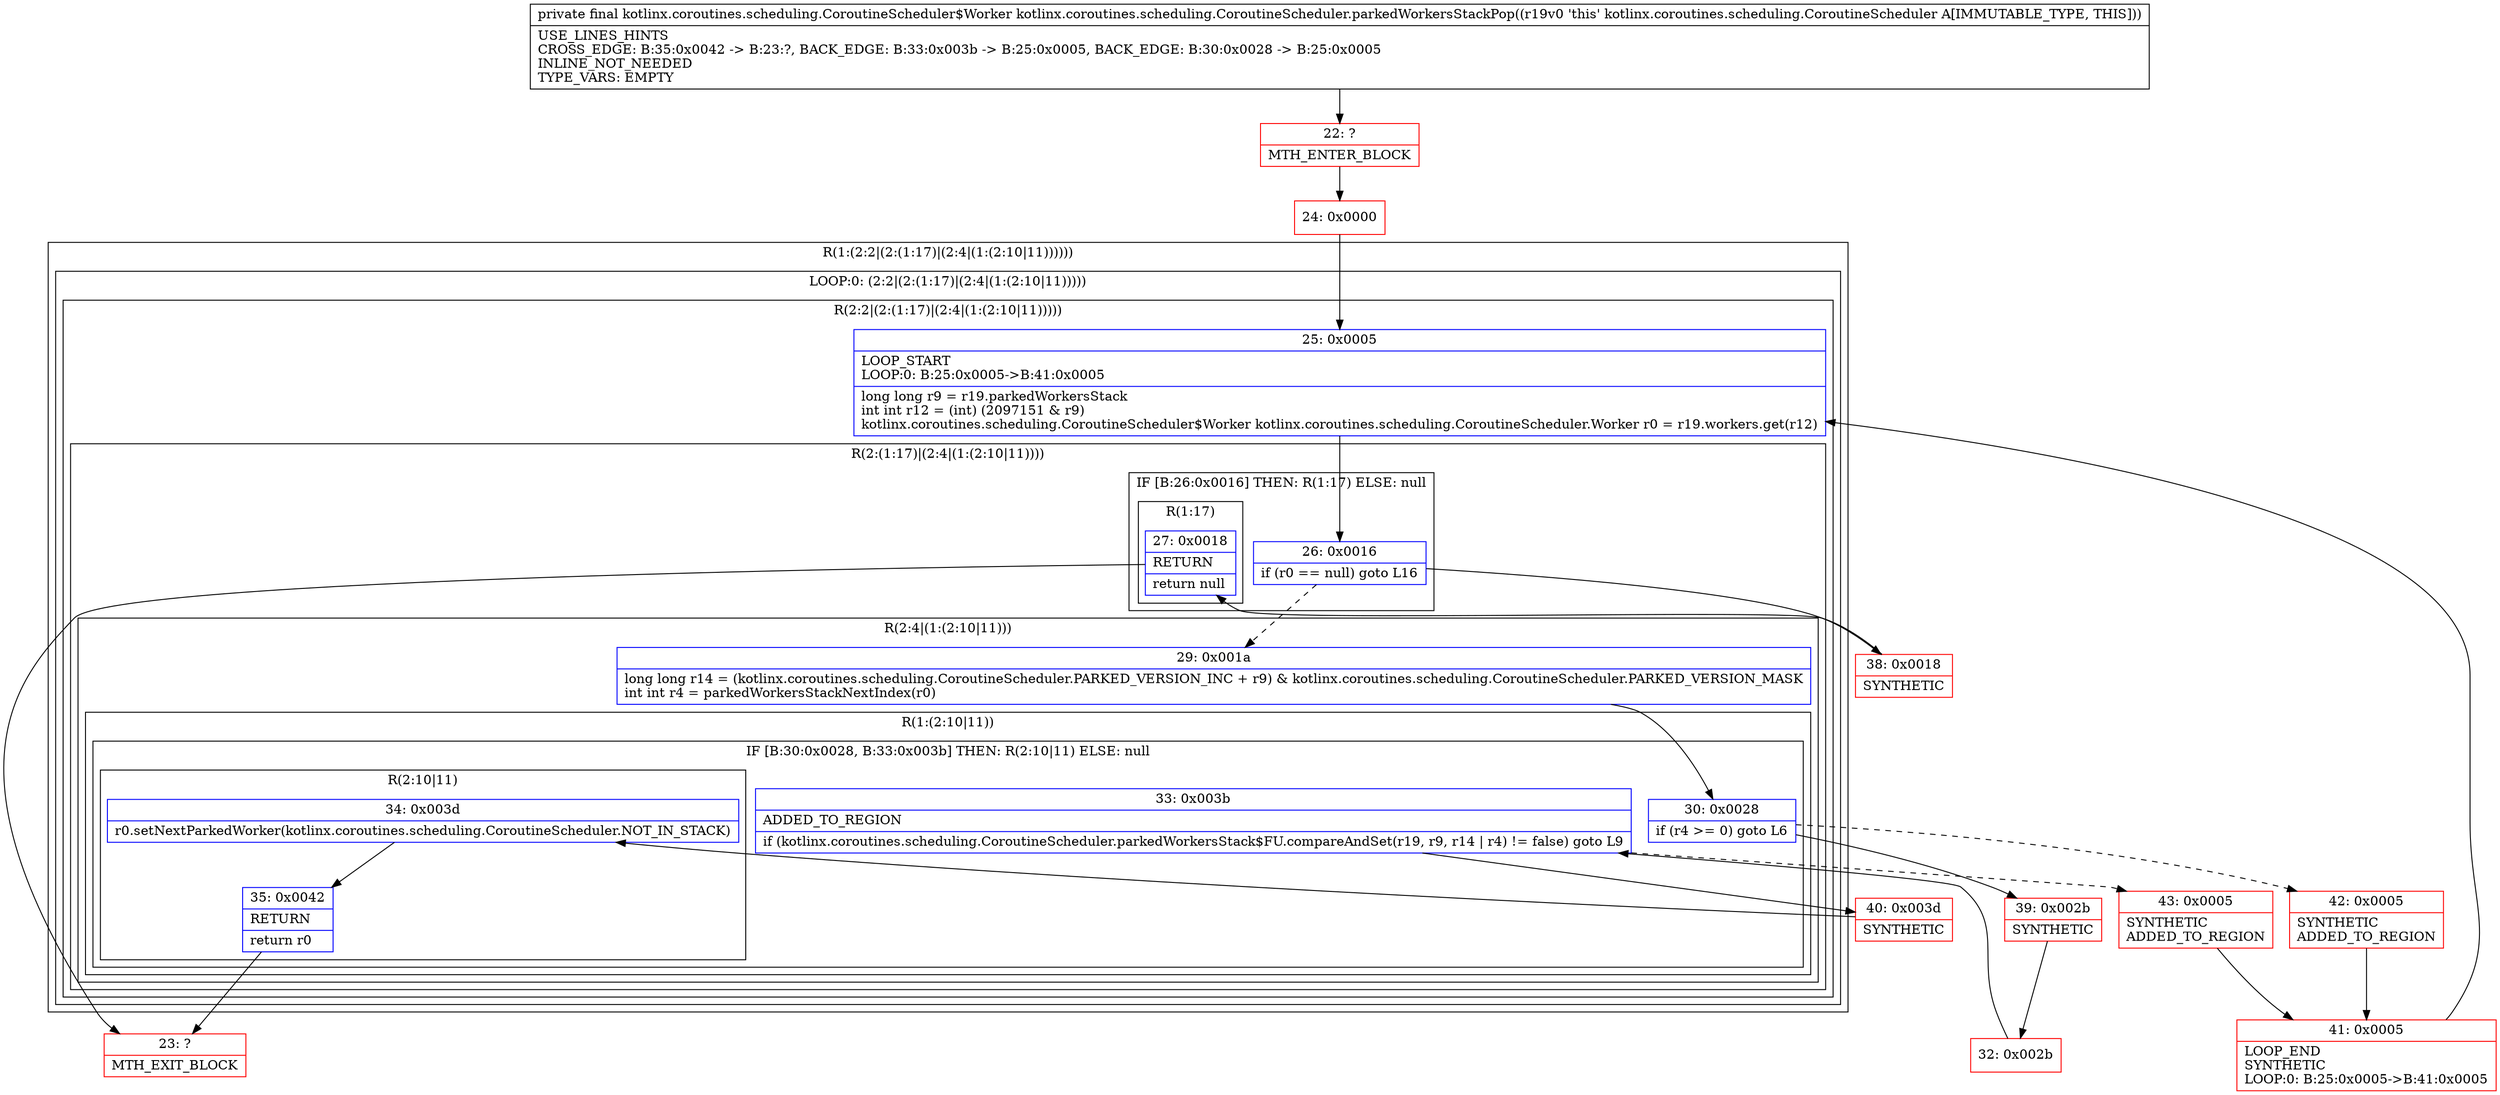digraph "CFG forkotlinx.coroutines.scheduling.CoroutineScheduler.parkedWorkersStackPop()Lkotlinx\/coroutines\/scheduling\/CoroutineScheduler$Worker;" {
subgraph cluster_Region_575133582 {
label = "R(1:(2:2|(2:(1:17)|(2:4|(1:(2:10|11))))))";
node [shape=record,color=blue];
subgraph cluster_LoopRegion_1416423377 {
label = "LOOP:0: (2:2|(2:(1:17)|(2:4|(1:(2:10|11)))))";
node [shape=record,color=blue];
subgraph cluster_Region_268010489 {
label = "R(2:2|(2:(1:17)|(2:4|(1:(2:10|11)))))";
node [shape=record,color=blue];
Node_25 [shape=record,label="{25\:\ 0x0005|LOOP_START\lLOOP:0: B:25:0x0005\-\>B:41:0x0005\l|long long r9 = r19.parkedWorkersStack\lint int r12 = (int) (2097151 & r9)\lkotlinx.coroutines.scheduling.CoroutineScheduler$Worker kotlinx.coroutines.scheduling.CoroutineScheduler.Worker r0 = r19.workers.get(r12)\l}"];
subgraph cluster_Region_823749241 {
label = "R(2:(1:17)|(2:4|(1:(2:10|11))))";
node [shape=record,color=blue];
subgraph cluster_IfRegion_41578794 {
label = "IF [B:26:0x0016] THEN: R(1:17) ELSE: null";
node [shape=record,color=blue];
Node_26 [shape=record,label="{26\:\ 0x0016|if (r0 == null) goto L16\l}"];
subgraph cluster_Region_227891676 {
label = "R(1:17)";
node [shape=record,color=blue];
Node_27 [shape=record,label="{27\:\ 0x0018|RETURN\l|return null\l}"];
}
}
subgraph cluster_Region_1543920831 {
label = "R(2:4|(1:(2:10|11)))";
node [shape=record,color=blue];
Node_29 [shape=record,label="{29\:\ 0x001a|long long r14 = (kotlinx.coroutines.scheduling.CoroutineScheduler.PARKED_VERSION_INC + r9) & kotlinx.coroutines.scheduling.CoroutineScheduler.PARKED_VERSION_MASK\lint int r4 = parkedWorkersStackNextIndex(r0)\l}"];
subgraph cluster_Region_292684871 {
label = "R(1:(2:10|11))";
node [shape=record,color=blue];
subgraph cluster_IfRegion_611615038 {
label = "IF [B:30:0x0028, B:33:0x003b] THEN: R(2:10|11) ELSE: null";
node [shape=record,color=blue];
Node_30 [shape=record,label="{30\:\ 0x0028|if (r4 \>= 0) goto L6\l}"];
Node_33 [shape=record,label="{33\:\ 0x003b|ADDED_TO_REGION\l|if (kotlinx.coroutines.scheduling.CoroutineScheduler.parkedWorkersStack$FU.compareAndSet(r19, r9, r14 \| r4) != false) goto L9\l}"];
subgraph cluster_Region_1096801495 {
label = "R(2:10|11)";
node [shape=record,color=blue];
Node_34 [shape=record,label="{34\:\ 0x003d|r0.setNextParkedWorker(kotlinx.coroutines.scheduling.CoroutineScheduler.NOT_IN_STACK)\l}"];
Node_35 [shape=record,label="{35\:\ 0x0042|RETURN\l|return r0\l}"];
}
}
}
}
}
}
}
}
Node_22 [shape=record,color=red,label="{22\:\ ?|MTH_ENTER_BLOCK\l}"];
Node_24 [shape=record,color=red,label="{24\:\ 0x0000}"];
Node_39 [shape=record,color=red,label="{39\:\ 0x002b|SYNTHETIC\l}"];
Node_32 [shape=record,color=red,label="{32\:\ 0x002b}"];
Node_40 [shape=record,color=red,label="{40\:\ 0x003d|SYNTHETIC\l}"];
Node_23 [shape=record,color=red,label="{23\:\ ?|MTH_EXIT_BLOCK\l}"];
Node_43 [shape=record,color=red,label="{43\:\ 0x0005|SYNTHETIC\lADDED_TO_REGION\l}"];
Node_41 [shape=record,color=red,label="{41\:\ 0x0005|LOOP_END\lSYNTHETIC\lLOOP:0: B:25:0x0005\-\>B:41:0x0005\l}"];
Node_42 [shape=record,color=red,label="{42\:\ 0x0005|SYNTHETIC\lADDED_TO_REGION\l}"];
Node_38 [shape=record,color=red,label="{38\:\ 0x0018|SYNTHETIC\l}"];
MethodNode[shape=record,label="{private final kotlinx.coroutines.scheduling.CoroutineScheduler$Worker kotlinx.coroutines.scheduling.CoroutineScheduler.parkedWorkersStackPop((r19v0 'this' kotlinx.coroutines.scheduling.CoroutineScheduler A[IMMUTABLE_TYPE, THIS]))  | USE_LINES_HINTS\lCROSS_EDGE: B:35:0x0042 \-\> B:23:?, BACK_EDGE: B:33:0x003b \-\> B:25:0x0005, BACK_EDGE: B:30:0x0028 \-\> B:25:0x0005\lINLINE_NOT_NEEDED\lTYPE_VARS: EMPTY\l}"];
MethodNode -> Node_22;Node_25 -> Node_26;
Node_26 -> Node_29[style=dashed];
Node_26 -> Node_38;
Node_27 -> Node_23;
Node_29 -> Node_30;
Node_30 -> Node_39;
Node_30 -> Node_42[style=dashed];
Node_33 -> Node_40;
Node_33 -> Node_43[style=dashed];
Node_34 -> Node_35;
Node_35 -> Node_23;
Node_22 -> Node_24;
Node_24 -> Node_25;
Node_39 -> Node_32;
Node_32 -> Node_33;
Node_40 -> Node_34;
Node_43 -> Node_41;
Node_41 -> Node_25;
Node_42 -> Node_41;
Node_38 -> Node_27;
}

